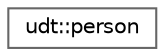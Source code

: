 digraph "Graphical Class Hierarchy"
{
 // LATEX_PDF_SIZE
  bgcolor="transparent";
  edge [fontname=Helvetica,fontsize=10,labelfontname=Helvetica,labelfontsize=10];
  node [fontname=Helvetica,fontsize=10,shape=box,height=0.2,width=0.4];
  rankdir="LR";
  Node0 [id="Node000000",label="udt::person",height=0.2,width=0.4,color="grey40", fillcolor="white", style="filled",URL="$structudt_1_1person.html",tooltip=" "];
}
